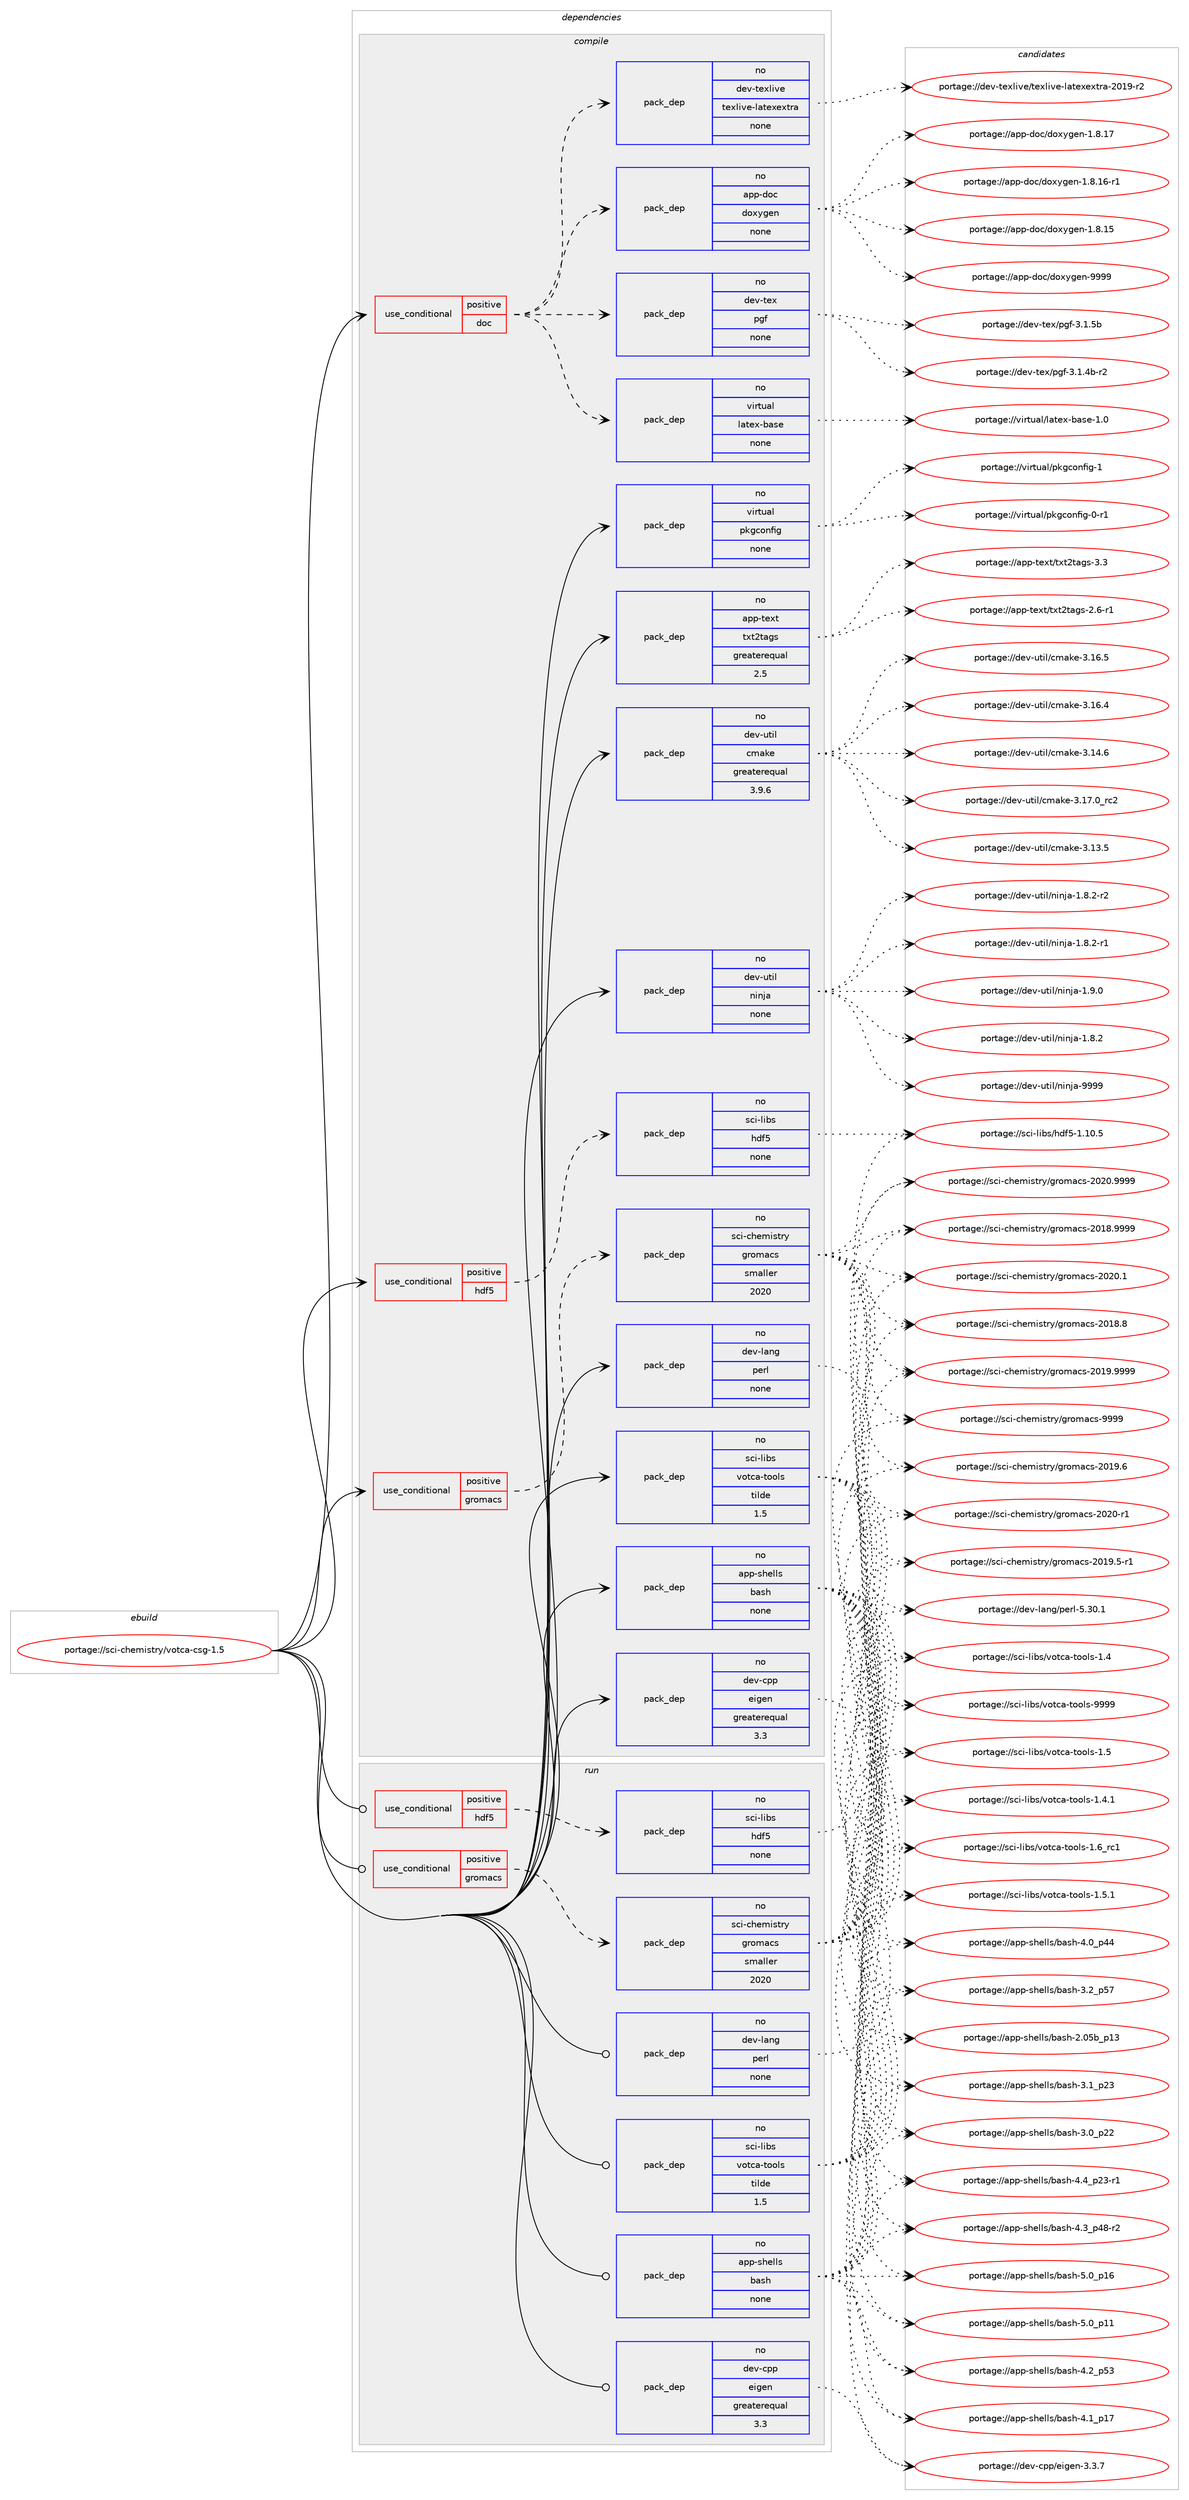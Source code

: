 digraph prolog {

# *************
# Graph options
# *************

newrank=true;
concentrate=true;
compound=true;
graph [rankdir=LR,fontname=Helvetica,fontsize=10,ranksep=1.5];#, ranksep=2.5, nodesep=0.2];
edge  [arrowhead=vee];
node  [fontname=Helvetica,fontsize=10];

# **********
# The ebuild
# **********

subgraph cluster_leftcol {
color=gray;
rank=same;
label=<<i>ebuild</i>>;
id [label="portage://sci-chemistry/votca-csg-1.5", color=red, width=4, href="../sci-chemistry/votca-csg-1.5.svg"];
}

# ****************
# The dependencies
# ****************

subgraph cluster_midcol {
color=gray;
label=<<i>dependencies</i>>;
subgraph cluster_compile {
fillcolor="#eeeeee";
style=filled;
label=<<i>compile</i>>;
subgraph cond7817 {
dependency43248 [label=<<TABLE BORDER="0" CELLBORDER="1" CELLSPACING="0" CELLPADDING="4"><TR><TD ROWSPAN="3" CELLPADDING="10">use_conditional</TD></TR><TR><TD>positive</TD></TR><TR><TD>doc</TD></TR></TABLE>>, shape=none, color=red];
subgraph pack34532 {
dependency43249 [label=<<TABLE BORDER="0" CELLBORDER="1" CELLSPACING="0" CELLPADDING="4" WIDTH="220"><TR><TD ROWSPAN="6" CELLPADDING="30">pack_dep</TD></TR><TR><TD WIDTH="110">no</TD></TR><TR><TD>app-doc</TD></TR><TR><TD>doxygen</TD></TR><TR><TD>none</TD></TR><TR><TD></TD></TR></TABLE>>, shape=none, color=blue];
}
dependency43248:e -> dependency43249:w [weight=20,style="dashed",arrowhead="vee"];
subgraph pack34533 {
dependency43250 [label=<<TABLE BORDER="0" CELLBORDER="1" CELLSPACING="0" CELLPADDING="4" WIDTH="220"><TR><TD ROWSPAN="6" CELLPADDING="30">pack_dep</TD></TR><TR><TD WIDTH="110">no</TD></TR><TR><TD>dev-texlive</TD></TR><TR><TD>texlive-latexextra</TD></TR><TR><TD>none</TD></TR><TR><TD></TD></TR></TABLE>>, shape=none, color=blue];
}
dependency43248:e -> dependency43250:w [weight=20,style="dashed",arrowhead="vee"];
subgraph pack34534 {
dependency43251 [label=<<TABLE BORDER="0" CELLBORDER="1" CELLSPACING="0" CELLPADDING="4" WIDTH="220"><TR><TD ROWSPAN="6" CELLPADDING="30">pack_dep</TD></TR><TR><TD WIDTH="110">no</TD></TR><TR><TD>virtual</TD></TR><TR><TD>latex-base</TD></TR><TR><TD>none</TD></TR><TR><TD></TD></TR></TABLE>>, shape=none, color=blue];
}
dependency43248:e -> dependency43251:w [weight=20,style="dashed",arrowhead="vee"];
subgraph pack34535 {
dependency43252 [label=<<TABLE BORDER="0" CELLBORDER="1" CELLSPACING="0" CELLPADDING="4" WIDTH="220"><TR><TD ROWSPAN="6" CELLPADDING="30">pack_dep</TD></TR><TR><TD WIDTH="110">no</TD></TR><TR><TD>dev-tex</TD></TR><TR><TD>pgf</TD></TR><TR><TD>none</TD></TR><TR><TD></TD></TR></TABLE>>, shape=none, color=blue];
}
dependency43248:e -> dependency43252:w [weight=20,style="dashed",arrowhead="vee"];
}
id:e -> dependency43248:w [weight=20,style="solid",arrowhead="vee"];
subgraph cond7818 {
dependency43253 [label=<<TABLE BORDER="0" CELLBORDER="1" CELLSPACING="0" CELLPADDING="4"><TR><TD ROWSPAN="3" CELLPADDING="10">use_conditional</TD></TR><TR><TD>positive</TD></TR><TR><TD>gromacs</TD></TR></TABLE>>, shape=none, color=red];
subgraph pack34536 {
dependency43254 [label=<<TABLE BORDER="0" CELLBORDER="1" CELLSPACING="0" CELLPADDING="4" WIDTH="220"><TR><TD ROWSPAN="6" CELLPADDING="30">pack_dep</TD></TR><TR><TD WIDTH="110">no</TD></TR><TR><TD>sci-chemistry</TD></TR><TR><TD>gromacs</TD></TR><TR><TD>smaller</TD></TR><TR><TD>2020</TD></TR></TABLE>>, shape=none, color=blue];
}
dependency43253:e -> dependency43254:w [weight=20,style="dashed",arrowhead="vee"];
}
id:e -> dependency43253:w [weight=20,style="solid",arrowhead="vee"];
subgraph cond7819 {
dependency43255 [label=<<TABLE BORDER="0" CELLBORDER="1" CELLSPACING="0" CELLPADDING="4"><TR><TD ROWSPAN="3" CELLPADDING="10">use_conditional</TD></TR><TR><TD>positive</TD></TR><TR><TD>hdf5</TD></TR></TABLE>>, shape=none, color=red];
subgraph pack34537 {
dependency43256 [label=<<TABLE BORDER="0" CELLBORDER="1" CELLSPACING="0" CELLPADDING="4" WIDTH="220"><TR><TD ROWSPAN="6" CELLPADDING="30">pack_dep</TD></TR><TR><TD WIDTH="110">no</TD></TR><TR><TD>sci-libs</TD></TR><TR><TD>hdf5</TD></TR><TR><TD>none</TD></TR><TR><TD></TD></TR></TABLE>>, shape=none, color=blue];
}
dependency43255:e -> dependency43256:w [weight=20,style="dashed",arrowhead="vee"];
}
id:e -> dependency43255:w [weight=20,style="solid",arrowhead="vee"];
subgraph pack34538 {
dependency43257 [label=<<TABLE BORDER="0" CELLBORDER="1" CELLSPACING="0" CELLPADDING="4" WIDTH="220"><TR><TD ROWSPAN="6" CELLPADDING="30">pack_dep</TD></TR><TR><TD WIDTH="110">no</TD></TR><TR><TD>app-shells</TD></TR><TR><TD>bash</TD></TR><TR><TD>none</TD></TR><TR><TD></TD></TR></TABLE>>, shape=none, color=blue];
}
id:e -> dependency43257:w [weight=20,style="solid",arrowhead="vee"];
subgraph pack34539 {
dependency43258 [label=<<TABLE BORDER="0" CELLBORDER="1" CELLSPACING="0" CELLPADDING="4" WIDTH="220"><TR><TD ROWSPAN="6" CELLPADDING="30">pack_dep</TD></TR><TR><TD WIDTH="110">no</TD></TR><TR><TD>app-text</TD></TR><TR><TD>txt2tags</TD></TR><TR><TD>greaterequal</TD></TR><TR><TD>2.5</TD></TR></TABLE>>, shape=none, color=blue];
}
id:e -> dependency43258:w [weight=20,style="solid",arrowhead="vee"];
subgraph pack34540 {
dependency43259 [label=<<TABLE BORDER="0" CELLBORDER="1" CELLSPACING="0" CELLPADDING="4" WIDTH="220"><TR><TD ROWSPAN="6" CELLPADDING="30">pack_dep</TD></TR><TR><TD WIDTH="110">no</TD></TR><TR><TD>dev-cpp</TD></TR><TR><TD>eigen</TD></TR><TR><TD>greaterequal</TD></TR><TR><TD>3.3</TD></TR></TABLE>>, shape=none, color=blue];
}
id:e -> dependency43259:w [weight=20,style="solid",arrowhead="vee"];
subgraph pack34541 {
dependency43260 [label=<<TABLE BORDER="0" CELLBORDER="1" CELLSPACING="0" CELLPADDING="4" WIDTH="220"><TR><TD ROWSPAN="6" CELLPADDING="30">pack_dep</TD></TR><TR><TD WIDTH="110">no</TD></TR><TR><TD>dev-lang</TD></TR><TR><TD>perl</TD></TR><TR><TD>none</TD></TR><TR><TD></TD></TR></TABLE>>, shape=none, color=blue];
}
id:e -> dependency43260:w [weight=20,style="solid",arrowhead="vee"];
subgraph pack34542 {
dependency43261 [label=<<TABLE BORDER="0" CELLBORDER="1" CELLSPACING="0" CELLPADDING="4" WIDTH="220"><TR><TD ROWSPAN="6" CELLPADDING="30">pack_dep</TD></TR><TR><TD WIDTH="110">no</TD></TR><TR><TD>dev-util</TD></TR><TR><TD>cmake</TD></TR><TR><TD>greaterequal</TD></TR><TR><TD>3.9.6</TD></TR></TABLE>>, shape=none, color=blue];
}
id:e -> dependency43261:w [weight=20,style="solid",arrowhead="vee"];
subgraph pack34543 {
dependency43262 [label=<<TABLE BORDER="0" CELLBORDER="1" CELLSPACING="0" CELLPADDING="4" WIDTH="220"><TR><TD ROWSPAN="6" CELLPADDING="30">pack_dep</TD></TR><TR><TD WIDTH="110">no</TD></TR><TR><TD>dev-util</TD></TR><TR><TD>ninja</TD></TR><TR><TD>none</TD></TR><TR><TD></TD></TR></TABLE>>, shape=none, color=blue];
}
id:e -> dependency43262:w [weight=20,style="solid",arrowhead="vee"];
subgraph pack34544 {
dependency43263 [label=<<TABLE BORDER="0" CELLBORDER="1" CELLSPACING="0" CELLPADDING="4" WIDTH="220"><TR><TD ROWSPAN="6" CELLPADDING="30">pack_dep</TD></TR><TR><TD WIDTH="110">no</TD></TR><TR><TD>sci-libs</TD></TR><TR><TD>votca-tools</TD></TR><TR><TD>tilde</TD></TR><TR><TD>1.5</TD></TR></TABLE>>, shape=none, color=blue];
}
id:e -> dependency43263:w [weight=20,style="solid",arrowhead="vee"];
subgraph pack34545 {
dependency43264 [label=<<TABLE BORDER="0" CELLBORDER="1" CELLSPACING="0" CELLPADDING="4" WIDTH="220"><TR><TD ROWSPAN="6" CELLPADDING="30">pack_dep</TD></TR><TR><TD WIDTH="110">no</TD></TR><TR><TD>virtual</TD></TR><TR><TD>pkgconfig</TD></TR><TR><TD>none</TD></TR><TR><TD></TD></TR></TABLE>>, shape=none, color=blue];
}
id:e -> dependency43264:w [weight=20,style="solid",arrowhead="vee"];
}
subgraph cluster_compileandrun {
fillcolor="#eeeeee";
style=filled;
label=<<i>compile and run</i>>;
}
subgraph cluster_run {
fillcolor="#eeeeee";
style=filled;
label=<<i>run</i>>;
subgraph cond7820 {
dependency43265 [label=<<TABLE BORDER="0" CELLBORDER="1" CELLSPACING="0" CELLPADDING="4"><TR><TD ROWSPAN="3" CELLPADDING="10">use_conditional</TD></TR><TR><TD>positive</TD></TR><TR><TD>gromacs</TD></TR></TABLE>>, shape=none, color=red];
subgraph pack34546 {
dependency43266 [label=<<TABLE BORDER="0" CELLBORDER="1" CELLSPACING="0" CELLPADDING="4" WIDTH="220"><TR><TD ROWSPAN="6" CELLPADDING="30">pack_dep</TD></TR><TR><TD WIDTH="110">no</TD></TR><TR><TD>sci-chemistry</TD></TR><TR><TD>gromacs</TD></TR><TR><TD>smaller</TD></TR><TR><TD>2020</TD></TR></TABLE>>, shape=none, color=blue];
}
dependency43265:e -> dependency43266:w [weight=20,style="dashed",arrowhead="vee"];
}
id:e -> dependency43265:w [weight=20,style="solid",arrowhead="odot"];
subgraph cond7821 {
dependency43267 [label=<<TABLE BORDER="0" CELLBORDER="1" CELLSPACING="0" CELLPADDING="4"><TR><TD ROWSPAN="3" CELLPADDING="10">use_conditional</TD></TR><TR><TD>positive</TD></TR><TR><TD>hdf5</TD></TR></TABLE>>, shape=none, color=red];
subgraph pack34547 {
dependency43268 [label=<<TABLE BORDER="0" CELLBORDER="1" CELLSPACING="0" CELLPADDING="4" WIDTH="220"><TR><TD ROWSPAN="6" CELLPADDING="30">pack_dep</TD></TR><TR><TD WIDTH="110">no</TD></TR><TR><TD>sci-libs</TD></TR><TR><TD>hdf5</TD></TR><TR><TD>none</TD></TR><TR><TD></TD></TR></TABLE>>, shape=none, color=blue];
}
dependency43267:e -> dependency43268:w [weight=20,style="dashed",arrowhead="vee"];
}
id:e -> dependency43267:w [weight=20,style="solid",arrowhead="odot"];
subgraph pack34548 {
dependency43269 [label=<<TABLE BORDER="0" CELLBORDER="1" CELLSPACING="0" CELLPADDING="4" WIDTH="220"><TR><TD ROWSPAN="6" CELLPADDING="30">pack_dep</TD></TR><TR><TD WIDTH="110">no</TD></TR><TR><TD>app-shells</TD></TR><TR><TD>bash</TD></TR><TR><TD>none</TD></TR><TR><TD></TD></TR></TABLE>>, shape=none, color=blue];
}
id:e -> dependency43269:w [weight=20,style="solid",arrowhead="odot"];
subgraph pack34549 {
dependency43270 [label=<<TABLE BORDER="0" CELLBORDER="1" CELLSPACING="0" CELLPADDING="4" WIDTH="220"><TR><TD ROWSPAN="6" CELLPADDING="30">pack_dep</TD></TR><TR><TD WIDTH="110">no</TD></TR><TR><TD>dev-cpp</TD></TR><TR><TD>eigen</TD></TR><TR><TD>greaterequal</TD></TR><TR><TD>3.3</TD></TR></TABLE>>, shape=none, color=blue];
}
id:e -> dependency43270:w [weight=20,style="solid",arrowhead="odot"];
subgraph pack34550 {
dependency43271 [label=<<TABLE BORDER="0" CELLBORDER="1" CELLSPACING="0" CELLPADDING="4" WIDTH="220"><TR><TD ROWSPAN="6" CELLPADDING="30">pack_dep</TD></TR><TR><TD WIDTH="110">no</TD></TR><TR><TD>dev-lang</TD></TR><TR><TD>perl</TD></TR><TR><TD>none</TD></TR><TR><TD></TD></TR></TABLE>>, shape=none, color=blue];
}
id:e -> dependency43271:w [weight=20,style="solid",arrowhead="odot"];
subgraph pack34551 {
dependency43272 [label=<<TABLE BORDER="0" CELLBORDER="1" CELLSPACING="0" CELLPADDING="4" WIDTH="220"><TR><TD ROWSPAN="6" CELLPADDING="30">pack_dep</TD></TR><TR><TD WIDTH="110">no</TD></TR><TR><TD>sci-libs</TD></TR><TR><TD>votca-tools</TD></TR><TR><TD>tilde</TD></TR><TR><TD>1.5</TD></TR></TABLE>>, shape=none, color=blue];
}
id:e -> dependency43272:w [weight=20,style="solid",arrowhead="odot"];
}
}

# **************
# The candidates
# **************

subgraph cluster_choices {
rank=same;
color=gray;
label=<<i>candidates</i>>;

subgraph choice34532 {
color=black;
nodesep=1;
choice971121124510011199471001111201211031011104557575757 [label="portage://app-doc/doxygen-9999", color=red, width=4,href="../app-doc/doxygen-9999.svg"];
choice9711211245100111994710011112012110310111045494656464955 [label="portage://app-doc/doxygen-1.8.17", color=red, width=4,href="../app-doc/doxygen-1.8.17.svg"];
choice97112112451001119947100111120121103101110454946564649544511449 [label="portage://app-doc/doxygen-1.8.16-r1", color=red, width=4,href="../app-doc/doxygen-1.8.16-r1.svg"];
choice9711211245100111994710011112012110310111045494656464953 [label="portage://app-doc/doxygen-1.8.15", color=red, width=4,href="../app-doc/doxygen-1.8.15.svg"];
dependency43249:e -> choice971121124510011199471001111201211031011104557575757:w [style=dotted,weight="100"];
dependency43249:e -> choice9711211245100111994710011112012110310111045494656464955:w [style=dotted,weight="100"];
dependency43249:e -> choice97112112451001119947100111120121103101110454946564649544511449:w [style=dotted,weight="100"];
dependency43249:e -> choice9711211245100111994710011112012110310111045494656464953:w [style=dotted,weight="100"];
}
subgraph choice34533 {
color=black;
nodesep=1;
choice100101118451161011201081051181014711610112010810511810145108971161011201011201161149745504849574511450 [label="portage://dev-texlive/texlive-latexextra-2019-r2", color=red, width=4,href="../dev-texlive/texlive-latexextra-2019-r2.svg"];
dependency43250:e -> choice100101118451161011201081051181014711610112010810511810145108971161011201011201161149745504849574511450:w [style=dotted,weight="100"];
}
subgraph choice34534 {
color=black;
nodesep=1;
choice11810511411611797108471089711610112045989711510145494648 [label="portage://virtual/latex-base-1.0", color=red, width=4,href="../virtual/latex-base-1.0.svg"];
dependency43251:e -> choice11810511411611797108471089711610112045989711510145494648:w [style=dotted,weight="100"];
}
subgraph choice34535 {
color=black;
nodesep=1;
choice100101118451161011204711210310245514649465398 [label="portage://dev-tex/pgf-3.1.5b", color=red, width=4,href="../dev-tex/pgf-3.1.5b.svg"];
choice1001011184511610112047112103102455146494652984511450 [label="portage://dev-tex/pgf-3.1.4b-r2", color=red, width=4,href="../dev-tex/pgf-3.1.4b-r2.svg"];
dependency43252:e -> choice100101118451161011204711210310245514649465398:w [style=dotted,weight="100"];
dependency43252:e -> choice1001011184511610112047112103102455146494652984511450:w [style=dotted,weight="100"];
}
subgraph choice34536 {
color=black;
nodesep=1;
choice1159910545991041011091051151161141214710311411110997991154557575757 [label="portage://sci-chemistry/gromacs-9999", color=red, width=4,href="../sci-chemistry/gromacs-9999.svg"];
choice11599105459910410110910511511611412147103114111109979911545504850484657575757 [label="portage://sci-chemistry/gromacs-2020.9999", color=red, width=4,href="../sci-chemistry/gromacs-2020.9999.svg"];
choice11599105459910410110910511511611412147103114111109979911545504850484649 [label="portage://sci-chemistry/gromacs-2020.1", color=red, width=4,href="../sci-chemistry/gromacs-2020.1.svg"];
choice11599105459910410110910511511611412147103114111109979911545504850484511449 [label="portage://sci-chemistry/gromacs-2020-r1", color=red, width=4,href="../sci-chemistry/gromacs-2020-r1.svg"];
choice11599105459910410110910511511611412147103114111109979911545504849574657575757 [label="portage://sci-chemistry/gromacs-2019.9999", color=red, width=4,href="../sci-chemistry/gromacs-2019.9999.svg"];
choice11599105459910410110910511511611412147103114111109979911545504849574654 [label="portage://sci-chemistry/gromacs-2019.6", color=red, width=4,href="../sci-chemistry/gromacs-2019.6.svg"];
choice115991054599104101109105115116114121471031141111099799115455048495746534511449 [label="portage://sci-chemistry/gromacs-2019.5-r1", color=red, width=4,href="../sci-chemistry/gromacs-2019.5-r1.svg"];
choice11599105459910410110910511511611412147103114111109979911545504849564657575757 [label="portage://sci-chemistry/gromacs-2018.9999", color=red, width=4,href="../sci-chemistry/gromacs-2018.9999.svg"];
choice11599105459910410110910511511611412147103114111109979911545504849564656 [label="portage://sci-chemistry/gromacs-2018.8", color=red, width=4,href="../sci-chemistry/gromacs-2018.8.svg"];
dependency43254:e -> choice1159910545991041011091051151161141214710311411110997991154557575757:w [style=dotted,weight="100"];
dependency43254:e -> choice11599105459910410110910511511611412147103114111109979911545504850484657575757:w [style=dotted,weight="100"];
dependency43254:e -> choice11599105459910410110910511511611412147103114111109979911545504850484649:w [style=dotted,weight="100"];
dependency43254:e -> choice11599105459910410110910511511611412147103114111109979911545504850484511449:w [style=dotted,weight="100"];
dependency43254:e -> choice11599105459910410110910511511611412147103114111109979911545504849574657575757:w [style=dotted,weight="100"];
dependency43254:e -> choice11599105459910410110910511511611412147103114111109979911545504849574654:w [style=dotted,weight="100"];
dependency43254:e -> choice115991054599104101109105115116114121471031141111099799115455048495746534511449:w [style=dotted,weight="100"];
dependency43254:e -> choice11599105459910410110910511511611412147103114111109979911545504849564657575757:w [style=dotted,weight="100"];
dependency43254:e -> choice11599105459910410110910511511611412147103114111109979911545504849564656:w [style=dotted,weight="100"];
}
subgraph choice34537 {
color=black;
nodesep=1;
choice115991054510810598115471041001025345494649484653 [label="portage://sci-libs/hdf5-1.10.5", color=red, width=4,href="../sci-libs/hdf5-1.10.5.svg"];
dependency43256:e -> choice115991054510810598115471041001025345494649484653:w [style=dotted,weight="100"];
}
subgraph choice34538 {
color=black;
nodesep=1;
choice971121124511510410110810811547989711510445534648951124954 [label="portage://app-shells/bash-5.0_p16", color=red, width=4,href="../app-shells/bash-5.0_p16.svg"];
choice971121124511510410110810811547989711510445534648951124949 [label="portage://app-shells/bash-5.0_p11", color=red, width=4,href="../app-shells/bash-5.0_p11.svg"];
choice9711211245115104101108108115479897115104455246529511250514511449 [label="portage://app-shells/bash-4.4_p23-r1", color=red, width=4,href="../app-shells/bash-4.4_p23-r1.svg"];
choice9711211245115104101108108115479897115104455246519511252564511450 [label="portage://app-shells/bash-4.3_p48-r2", color=red, width=4,href="../app-shells/bash-4.3_p48-r2.svg"];
choice971121124511510410110810811547989711510445524650951125351 [label="portage://app-shells/bash-4.2_p53", color=red, width=4,href="../app-shells/bash-4.2_p53.svg"];
choice971121124511510410110810811547989711510445524649951124955 [label="portage://app-shells/bash-4.1_p17", color=red, width=4,href="../app-shells/bash-4.1_p17.svg"];
choice971121124511510410110810811547989711510445524648951125252 [label="portage://app-shells/bash-4.0_p44", color=red, width=4,href="../app-shells/bash-4.0_p44.svg"];
choice971121124511510410110810811547989711510445514650951125355 [label="portage://app-shells/bash-3.2_p57", color=red, width=4,href="../app-shells/bash-3.2_p57.svg"];
choice971121124511510410110810811547989711510445514649951125051 [label="portage://app-shells/bash-3.1_p23", color=red, width=4,href="../app-shells/bash-3.1_p23.svg"];
choice971121124511510410110810811547989711510445514648951125050 [label="portage://app-shells/bash-3.0_p22", color=red, width=4,href="../app-shells/bash-3.0_p22.svg"];
choice9711211245115104101108108115479897115104455046485398951124951 [label="portage://app-shells/bash-2.05b_p13", color=red, width=4,href="../app-shells/bash-2.05b_p13.svg"];
dependency43257:e -> choice971121124511510410110810811547989711510445534648951124954:w [style=dotted,weight="100"];
dependency43257:e -> choice971121124511510410110810811547989711510445534648951124949:w [style=dotted,weight="100"];
dependency43257:e -> choice9711211245115104101108108115479897115104455246529511250514511449:w [style=dotted,weight="100"];
dependency43257:e -> choice9711211245115104101108108115479897115104455246519511252564511450:w [style=dotted,weight="100"];
dependency43257:e -> choice971121124511510410110810811547989711510445524650951125351:w [style=dotted,weight="100"];
dependency43257:e -> choice971121124511510410110810811547989711510445524649951124955:w [style=dotted,weight="100"];
dependency43257:e -> choice971121124511510410110810811547989711510445524648951125252:w [style=dotted,weight="100"];
dependency43257:e -> choice971121124511510410110810811547989711510445514650951125355:w [style=dotted,weight="100"];
dependency43257:e -> choice971121124511510410110810811547989711510445514649951125051:w [style=dotted,weight="100"];
dependency43257:e -> choice971121124511510410110810811547989711510445514648951125050:w [style=dotted,weight="100"];
dependency43257:e -> choice9711211245115104101108108115479897115104455046485398951124951:w [style=dotted,weight="100"];
}
subgraph choice34539 {
color=black;
nodesep=1;
choice971121124511610112011647116120116501169710311545514651 [label="portage://app-text/txt2tags-3.3", color=red, width=4,href="../app-text/txt2tags-3.3.svg"];
choice9711211245116101120116471161201165011697103115455046544511449 [label="portage://app-text/txt2tags-2.6-r1", color=red, width=4,href="../app-text/txt2tags-2.6-r1.svg"];
dependency43258:e -> choice971121124511610112011647116120116501169710311545514651:w [style=dotted,weight="100"];
dependency43258:e -> choice9711211245116101120116471161201165011697103115455046544511449:w [style=dotted,weight="100"];
}
subgraph choice34540 {
color=black;
nodesep=1;
choice100101118459911211247101105103101110455146514655 [label="portage://dev-cpp/eigen-3.3.7", color=red, width=4,href="../dev-cpp/eigen-3.3.7.svg"];
dependency43259:e -> choice100101118459911211247101105103101110455146514655:w [style=dotted,weight="100"];
}
subgraph choice34541 {
color=black;
nodesep=1;
choice10010111845108971101034711210111410845534651484649 [label="portage://dev-lang/perl-5.30.1", color=red, width=4,href="../dev-lang/perl-5.30.1.svg"];
dependency43260:e -> choice10010111845108971101034711210111410845534651484649:w [style=dotted,weight="100"];
}
subgraph choice34542 {
color=black;
nodesep=1;
choice1001011184511711610510847991099710710145514649554648951149950 [label="portage://dev-util/cmake-3.17.0_rc2", color=red, width=4,href="../dev-util/cmake-3.17.0_rc2.svg"];
choice1001011184511711610510847991099710710145514649544653 [label="portage://dev-util/cmake-3.16.5", color=red, width=4,href="../dev-util/cmake-3.16.5.svg"];
choice1001011184511711610510847991099710710145514649544652 [label="portage://dev-util/cmake-3.16.4", color=red, width=4,href="../dev-util/cmake-3.16.4.svg"];
choice1001011184511711610510847991099710710145514649524654 [label="portage://dev-util/cmake-3.14.6", color=red, width=4,href="../dev-util/cmake-3.14.6.svg"];
choice1001011184511711610510847991099710710145514649514653 [label="portage://dev-util/cmake-3.13.5", color=red, width=4,href="../dev-util/cmake-3.13.5.svg"];
dependency43261:e -> choice1001011184511711610510847991099710710145514649554648951149950:w [style=dotted,weight="100"];
dependency43261:e -> choice1001011184511711610510847991099710710145514649544653:w [style=dotted,weight="100"];
dependency43261:e -> choice1001011184511711610510847991099710710145514649544652:w [style=dotted,weight="100"];
dependency43261:e -> choice1001011184511711610510847991099710710145514649524654:w [style=dotted,weight="100"];
dependency43261:e -> choice1001011184511711610510847991099710710145514649514653:w [style=dotted,weight="100"];
}
subgraph choice34543 {
color=black;
nodesep=1;
choice1001011184511711610510847110105110106974557575757 [label="portage://dev-util/ninja-9999", color=red, width=4,href="../dev-util/ninja-9999.svg"];
choice100101118451171161051084711010511010697454946574648 [label="portage://dev-util/ninja-1.9.0", color=red, width=4,href="../dev-util/ninja-1.9.0.svg"];
choice1001011184511711610510847110105110106974549465646504511450 [label="portage://dev-util/ninja-1.8.2-r2", color=red, width=4,href="../dev-util/ninja-1.8.2-r2.svg"];
choice1001011184511711610510847110105110106974549465646504511449 [label="portage://dev-util/ninja-1.8.2-r1", color=red, width=4,href="../dev-util/ninja-1.8.2-r1.svg"];
choice100101118451171161051084711010511010697454946564650 [label="portage://dev-util/ninja-1.8.2", color=red, width=4,href="../dev-util/ninja-1.8.2.svg"];
dependency43262:e -> choice1001011184511711610510847110105110106974557575757:w [style=dotted,weight="100"];
dependency43262:e -> choice100101118451171161051084711010511010697454946574648:w [style=dotted,weight="100"];
dependency43262:e -> choice1001011184511711610510847110105110106974549465646504511450:w [style=dotted,weight="100"];
dependency43262:e -> choice1001011184511711610510847110105110106974549465646504511449:w [style=dotted,weight="100"];
dependency43262:e -> choice100101118451171161051084711010511010697454946564650:w [style=dotted,weight="100"];
}
subgraph choice34544 {
color=black;
nodesep=1;
choice115991054510810598115471181111169997451161111111081154557575757 [label="portage://sci-libs/votca-tools-9999", color=red, width=4,href="../sci-libs/votca-tools-9999.svg"];
choice1159910545108105981154711811111699974511611111110811545494654951149949 [label="portage://sci-libs/votca-tools-1.6_rc1", color=red, width=4,href="../sci-libs/votca-tools-1.6_rc1.svg"];
choice11599105451081059811547118111116999745116111111108115454946534649 [label="portage://sci-libs/votca-tools-1.5.1", color=red, width=4,href="../sci-libs/votca-tools-1.5.1.svg"];
choice1159910545108105981154711811111699974511611111110811545494653 [label="portage://sci-libs/votca-tools-1.5", color=red, width=4,href="../sci-libs/votca-tools-1.5.svg"];
choice11599105451081059811547118111116999745116111111108115454946524649 [label="portage://sci-libs/votca-tools-1.4.1", color=red, width=4,href="../sci-libs/votca-tools-1.4.1.svg"];
choice1159910545108105981154711811111699974511611111110811545494652 [label="portage://sci-libs/votca-tools-1.4", color=red, width=4,href="../sci-libs/votca-tools-1.4.svg"];
dependency43263:e -> choice115991054510810598115471181111169997451161111111081154557575757:w [style=dotted,weight="100"];
dependency43263:e -> choice1159910545108105981154711811111699974511611111110811545494654951149949:w [style=dotted,weight="100"];
dependency43263:e -> choice11599105451081059811547118111116999745116111111108115454946534649:w [style=dotted,weight="100"];
dependency43263:e -> choice1159910545108105981154711811111699974511611111110811545494653:w [style=dotted,weight="100"];
dependency43263:e -> choice11599105451081059811547118111116999745116111111108115454946524649:w [style=dotted,weight="100"];
dependency43263:e -> choice1159910545108105981154711811111699974511611111110811545494652:w [style=dotted,weight="100"];
}
subgraph choice34545 {
color=black;
nodesep=1;
choice1181051141161179710847112107103991111101021051034549 [label="portage://virtual/pkgconfig-1", color=red, width=4,href="../virtual/pkgconfig-1.svg"];
choice11810511411611797108471121071039911111010210510345484511449 [label="portage://virtual/pkgconfig-0-r1", color=red, width=4,href="../virtual/pkgconfig-0-r1.svg"];
dependency43264:e -> choice1181051141161179710847112107103991111101021051034549:w [style=dotted,weight="100"];
dependency43264:e -> choice11810511411611797108471121071039911111010210510345484511449:w [style=dotted,weight="100"];
}
subgraph choice34546 {
color=black;
nodesep=1;
choice1159910545991041011091051151161141214710311411110997991154557575757 [label="portage://sci-chemistry/gromacs-9999", color=red, width=4,href="../sci-chemistry/gromacs-9999.svg"];
choice11599105459910410110910511511611412147103114111109979911545504850484657575757 [label="portage://sci-chemistry/gromacs-2020.9999", color=red, width=4,href="../sci-chemistry/gromacs-2020.9999.svg"];
choice11599105459910410110910511511611412147103114111109979911545504850484649 [label="portage://sci-chemistry/gromacs-2020.1", color=red, width=4,href="../sci-chemistry/gromacs-2020.1.svg"];
choice11599105459910410110910511511611412147103114111109979911545504850484511449 [label="portage://sci-chemistry/gromacs-2020-r1", color=red, width=4,href="../sci-chemistry/gromacs-2020-r1.svg"];
choice11599105459910410110910511511611412147103114111109979911545504849574657575757 [label="portage://sci-chemistry/gromacs-2019.9999", color=red, width=4,href="../sci-chemistry/gromacs-2019.9999.svg"];
choice11599105459910410110910511511611412147103114111109979911545504849574654 [label="portage://sci-chemistry/gromacs-2019.6", color=red, width=4,href="../sci-chemistry/gromacs-2019.6.svg"];
choice115991054599104101109105115116114121471031141111099799115455048495746534511449 [label="portage://sci-chemistry/gromacs-2019.5-r1", color=red, width=4,href="../sci-chemistry/gromacs-2019.5-r1.svg"];
choice11599105459910410110910511511611412147103114111109979911545504849564657575757 [label="portage://sci-chemistry/gromacs-2018.9999", color=red, width=4,href="../sci-chemistry/gromacs-2018.9999.svg"];
choice11599105459910410110910511511611412147103114111109979911545504849564656 [label="portage://sci-chemistry/gromacs-2018.8", color=red, width=4,href="../sci-chemistry/gromacs-2018.8.svg"];
dependency43266:e -> choice1159910545991041011091051151161141214710311411110997991154557575757:w [style=dotted,weight="100"];
dependency43266:e -> choice11599105459910410110910511511611412147103114111109979911545504850484657575757:w [style=dotted,weight="100"];
dependency43266:e -> choice11599105459910410110910511511611412147103114111109979911545504850484649:w [style=dotted,weight="100"];
dependency43266:e -> choice11599105459910410110910511511611412147103114111109979911545504850484511449:w [style=dotted,weight="100"];
dependency43266:e -> choice11599105459910410110910511511611412147103114111109979911545504849574657575757:w [style=dotted,weight="100"];
dependency43266:e -> choice11599105459910410110910511511611412147103114111109979911545504849574654:w [style=dotted,weight="100"];
dependency43266:e -> choice115991054599104101109105115116114121471031141111099799115455048495746534511449:w [style=dotted,weight="100"];
dependency43266:e -> choice11599105459910410110910511511611412147103114111109979911545504849564657575757:w [style=dotted,weight="100"];
dependency43266:e -> choice11599105459910410110910511511611412147103114111109979911545504849564656:w [style=dotted,weight="100"];
}
subgraph choice34547 {
color=black;
nodesep=1;
choice115991054510810598115471041001025345494649484653 [label="portage://sci-libs/hdf5-1.10.5", color=red, width=4,href="../sci-libs/hdf5-1.10.5.svg"];
dependency43268:e -> choice115991054510810598115471041001025345494649484653:w [style=dotted,weight="100"];
}
subgraph choice34548 {
color=black;
nodesep=1;
choice971121124511510410110810811547989711510445534648951124954 [label="portage://app-shells/bash-5.0_p16", color=red, width=4,href="../app-shells/bash-5.0_p16.svg"];
choice971121124511510410110810811547989711510445534648951124949 [label="portage://app-shells/bash-5.0_p11", color=red, width=4,href="../app-shells/bash-5.0_p11.svg"];
choice9711211245115104101108108115479897115104455246529511250514511449 [label="portage://app-shells/bash-4.4_p23-r1", color=red, width=4,href="../app-shells/bash-4.4_p23-r1.svg"];
choice9711211245115104101108108115479897115104455246519511252564511450 [label="portage://app-shells/bash-4.3_p48-r2", color=red, width=4,href="../app-shells/bash-4.3_p48-r2.svg"];
choice971121124511510410110810811547989711510445524650951125351 [label="portage://app-shells/bash-4.2_p53", color=red, width=4,href="../app-shells/bash-4.2_p53.svg"];
choice971121124511510410110810811547989711510445524649951124955 [label="portage://app-shells/bash-4.1_p17", color=red, width=4,href="../app-shells/bash-4.1_p17.svg"];
choice971121124511510410110810811547989711510445524648951125252 [label="portage://app-shells/bash-4.0_p44", color=red, width=4,href="../app-shells/bash-4.0_p44.svg"];
choice971121124511510410110810811547989711510445514650951125355 [label="portage://app-shells/bash-3.2_p57", color=red, width=4,href="../app-shells/bash-3.2_p57.svg"];
choice971121124511510410110810811547989711510445514649951125051 [label="portage://app-shells/bash-3.1_p23", color=red, width=4,href="../app-shells/bash-3.1_p23.svg"];
choice971121124511510410110810811547989711510445514648951125050 [label="portage://app-shells/bash-3.0_p22", color=red, width=4,href="../app-shells/bash-3.0_p22.svg"];
choice9711211245115104101108108115479897115104455046485398951124951 [label="portage://app-shells/bash-2.05b_p13", color=red, width=4,href="../app-shells/bash-2.05b_p13.svg"];
dependency43269:e -> choice971121124511510410110810811547989711510445534648951124954:w [style=dotted,weight="100"];
dependency43269:e -> choice971121124511510410110810811547989711510445534648951124949:w [style=dotted,weight="100"];
dependency43269:e -> choice9711211245115104101108108115479897115104455246529511250514511449:w [style=dotted,weight="100"];
dependency43269:e -> choice9711211245115104101108108115479897115104455246519511252564511450:w [style=dotted,weight="100"];
dependency43269:e -> choice971121124511510410110810811547989711510445524650951125351:w [style=dotted,weight="100"];
dependency43269:e -> choice971121124511510410110810811547989711510445524649951124955:w [style=dotted,weight="100"];
dependency43269:e -> choice971121124511510410110810811547989711510445524648951125252:w [style=dotted,weight="100"];
dependency43269:e -> choice971121124511510410110810811547989711510445514650951125355:w [style=dotted,weight="100"];
dependency43269:e -> choice971121124511510410110810811547989711510445514649951125051:w [style=dotted,weight="100"];
dependency43269:e -> choice971121124511510410110810811547989711510445514648951125050:w [style=dotted,weight="100"];
dependency43269:e -> choice9711211245115104101108108115479897115104455046485398951124951:w [style=dotted,weight="100"];
}
subgraph choice34549 {
color=black;
nodesep=1;
choice100101118459911211247101105103101110455146514655 [label="portage://dev-cpp/eigen-3.3.7", color=red, width=4,href="../dev-cpp/eigen-3.3.7.svg"];
dependency43270:e -> choice100101118459911211247101105103101110455146514655:w [style=dotted,weight="100"];
}
subgraph choice34550 {
color=black;
nodesep=1;
choice10010111845108971101034711210111410845534651484649 [label="portage://dev-lang/perl-5.30.1", color=red, width=4,href="../dev-lang/perl-5.30.1.svg"];
dependency43271:e -> choice10010111845108971101034711210111410845534651484649:w [style=dotted,weight="100"];
}
subgraph choice34551 {
color=black;
nodesep=1;
choice115991054510810598115471181111169997451161111111081154557575757 [label="portage://sci-libs/votca-tools-9999", color=red, width=4,href="../sci-libs/votca-tools-9999.svg"];
choice1159910545108105981154711811111699974511611111110811545494654951149949 [label="portage://sci-libs/votca-tools-1.6_rc1", color=red, width=4,href="../sci-libs/votca-tools-1.6_rc1.svg"];
choice11599105451081059811547118111116999745116111111108115454946534649 [label="portage://sci-libs/votca-tools-1.5.1", color=red, width=4,href="../sci-libs/votca-tools-1.5.1.svg"];
choice1159910545108105981154711811111699974511611111110811545494653 [label="portage://sci-libs/votca-tools-1.5", color=red, width=4,href="../sci-libs/votca-tools-1.5.svg"];
choice11599105451081059811547118111116999745116111111108115454946524649 [label="portage://sci-libs/votca-tools-1.4.1", color=red, width=4,href="../sci-libs/votca-tools-1.4.1.svg"];
choice1159910545108105981154711811111699974511611111110811545494652 [label="portage://sci-libs/votca-tools-1.4", color=red, width=4,href="../sci-libs/votca-tools-1.4.svg"];
dependency43272:e -> choice115991054510810598115471181111169997451161111111081154557575757:w [style=dotted,weight="100"];
dependency43272:e -> choice1159910545108105981154711811111699974511611111110811545494654951149949:w [style=dotted,weight="100"];
dependency43272:e -> choice11599105451081059811547118111116999745116111111108115454946534649:w [style=dotted,weight="100"];
dependency43272:e -> choice1159910545108105981154711811111699974511611111110811545494653:w [style=dotted,weight="100"];
dependency43272:e -> choice11599105451081059811547118111116999745116111111108115454946524649:w [style=dotted,weight="100"];
dependency43272:e -> choice1159910545108105981154711811111699974511611111110811545494652:w [style=dotted,weight="100"];
}
}

}
